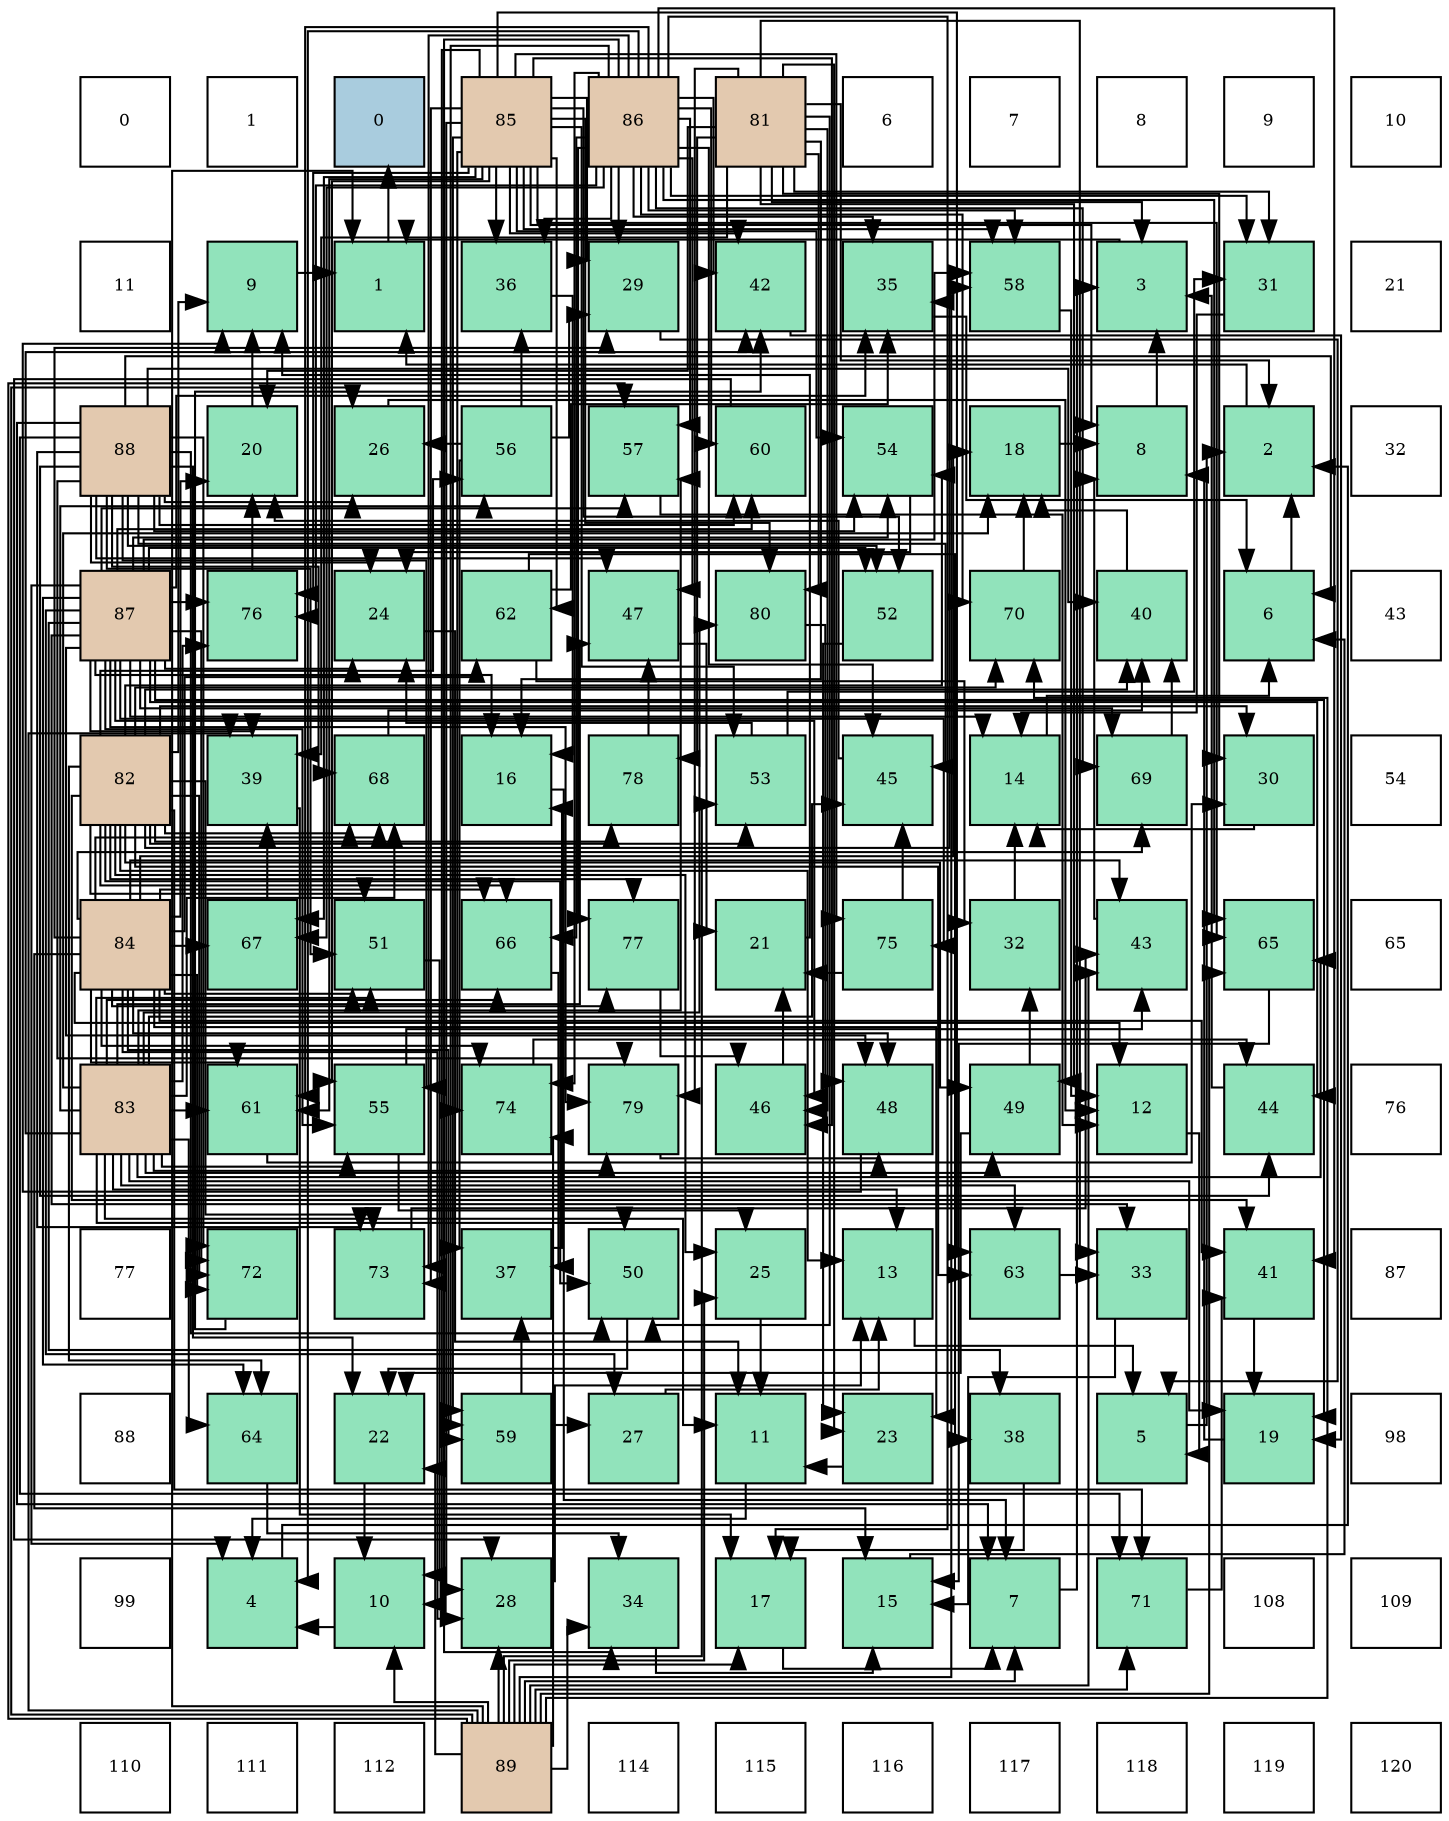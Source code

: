 digraph layout{
 rankdir=TB;
 splines=ortho;
 node [style=filled shape=square fixedsize=true width=0.6];
0[label="0", fontsize=8, fillcolor="#ffffff"];
1[label="1", fontsize=8, fillcolor="#ffffff"];
2[label="0", fontsize=8, fillcolor="#a9ccde"];
3[label="85", fontsize=8, fillcolor="#e3c9af"];
4[label="86", fontsize=8, fillcolor="#e3c9af"];
5[label="81", fontsize=8, fillcolor="#e3c9af"];
6[label="6", fontsize=8, fillcolor="#ffffff"];
7[label="7", fontsize=8, fillcolor="#ffffff"];
8[label="8", fontsize=8, fillcolor="#ffffff"];
9[label="9", fontsize=8, fillcolor="#ffffff"];
10[label="10", fontsize=8, fillcolor="#ffffff"];
11[label="11", fontsize=8, fillcolor="#ffffff"];
12[label="9", fontsize=8, fillcolor="#91e3bb"];
13[label="1", fontsize=8, fillcolor="#91e3bb"];
14[label="36", fontsize=8, fillcolor="#91e3bb"];
15[label="29", fontsize=8, fillcolor="#91e3bb"];
16[label="42", fontsize=8, fillcolor="#91e3bb"];
17[label="35", fontsize=8, fillcolor="#91e3bb"];
18[label="58", fontsize=8, fillcolor="#91e3bb"];
19[label="3", fontsize=8, fillcolor="#91e3bb"];
20[label="31", fontsize=8, fillcolor="#91e3bb"];
21[label="21", fontsize=8, fillcolor="#ffffff"];
22[label="88", fontsize=8, fillcolor="#e3c9af"];
23[label="20", fontsize=8, fillcolor="#91e3bb"];
24[label="26", fontsize=8, fillcolor="#91e3bb"];
25[label="56", fontsize=8, fillcolor="#91e3bb"];
26[label="57", fontsize=8, fillcolor="#91e3bb"];
27[label="60", fontsize=8, fillcolor="#91e3bb"];
28[label="54", fontsize=8, fillcolor="#91e3bb"];
29[label="18", fontsize=8, fillcolor="#91e3bb"];
30[label="8", fontsize=8, fillcolor="#91e3bb"];
31[label="2", fontsize=8, fillcolor="#91e3bb"];
32[label="32", fontsize=8, fillcolor="#ffffff"];
33[label="87", fontsize=8, fillcolor="#e3c9af"];
34[label="76", fontsize=8, fillcolor="#91e3bb"];
35[label="24", fontsize=8, fillcolor="#91e3bb"];
36[label="62", fontsize=8, fillcolor="#91e3bb"];
37[label="47", fontsize=8, fillcolor="#91e3bb"];
38[label="80", fontsize=8, fillcolor="#91e3bb"];
39[label="52", fontsize=8, fillcolor="#91e3bb"];
40[label="70", fontsize=8, fillcolor="#91e3bb"];
41[label="40", fontsize=8, fillcolor="#91e3bb"];
42[label="6", fontsize=8, fillcolor="#91e3bb"];
43[label="43", fontsize=8, fillcolor="#ffffff"];
44[label="82", fontsize=8, fillcolor="#e3c9af"];
45[label="39", fontsize=8, fillcolor="#91e3bb"];
46[label="68", fontsize=8, fillcolor="#91e3bb"];
47[label="16", fontsize=8, fillcolor="#91e3bb"];
48[label="78", fontsize=8, fillcolor="#91e3bb"];
49[label="53", fontsize=8, fillcolor="#91e3bb"];
50[label="45", fontsize=8, fillcolor="#91e3bb"];
51[label="14", fontsize=8, fillcolor="#91e3bb"];
52[label="69", fontsize=8, fillcolor="#91e3bb"];
53[label="30", fontsize=8, fillcolor="#91e3bb"];
54[label="54", fontsize=8, fillcolor="#ffffff"];
55[label="84", fontsize=8, fillcolor="#e3c9af"];
56[label="67", fontsize=8, fillcolor="#91e3bb"];
57[label="51", fontsize=8, fillcolor="#91e3bb"];
58[label="66", fontsize=8, fillcolor="#91e3bb"];
59[label="77", fontsize=8, fillcolor="#91e3bb"];
60[label="21", fontsize=8, fillcolor="#91e3bb"];
61[label="75", fontsize=8, fillcolor="#91e3bb"];
62[label="32", fontsize=8, fillcolor="#91e3bb"];
63[label="43", fontsize=8, fillcolor="#91e3bb"];
64[label="65", fontsize=8, fillcolor="#91e3bb"];
65[label="65", fontsize=8, fillcolor="#ffffff"];
66[label="83", fontsize=8, fillcolor="#e3c9af"];
67[label="61", fontsize=8, fillcolor="#91e3bb"];
68[label="55", fontsize=8, fillcolor="#91e3bb"];
69[label="74", fontsize=8, fillcolor="#91e3bb"];
70[label="79", fontsize=8, fillcolor="#91e3bb"];
71[label="46", fontsize=8, fillcolor="#91e3bb"];
72[label="48", fontsize=8, fillcolor="#91e3bb"];
73[label="49", fontsize=8, fillcolor="#91e3bb"];
74[label="12", fontsize=8, fillcolor="#91e3bb"];
75[label="44", fontsize=8, fillcolor="#91e3bb"];
76[label="76", fontsize=8, fillcolor="#ffffff"];
77[label="77", fontsize=8, fillcolor="#ffffff"];
78[label="72", fontsize=8, fillcolor="#91e3bb"];
79[label="73", fontsize=8, fillcolor="#91e3bb"];
80[label="37", fontsize=8, fillcolor="#91e3bb"];
81[label="50", fontsize=8, fillcolor="#91e3bb"];
82[label="25", fontsize=8, fillcolor="#91e3bb"];
83[label="13", fontsize=8, fillcolor="#91e3bb"];
84[label="63", fontsize=8, fillcolor="#91e3bb"];
85[label="33", fontsize=8, fillcolor="#91e3bb"];
86[label="41", fontsize=8, fillcolor="#91e3bb"];
87[label="87", fontsize=8, fillcolor="#ffffff"];
88[label="88", fontsize=8, fillcolor="#ffffff"];
89[label="64", fontsize=8, fillcolor="#91e3bb"];
90[label="22", fontsize=8, fillcolor="#91e3bb"];
91[label="59", fontsize=8, fillcolor="#91e3bb"];
92[label="27", fontsize=8, fillcolor="#91e3bb"];
93[label="11", fontsize=8, fillcolor="#91e3bb"];
94[label="23", fontsize=8, fillcolor="#91e3bb"];
95[label="38", fontsize=8, fillcolor="#91e3bb"];
96[label="5", fontsize=8, fillcolor="#91e3bb"];
97[label="19", fontsize=8, fillcolor="#91e3bb"];
98[label="98", fontsize=8, fillcolor="#ffffff"];
99[label="99", fontsize=8, fillcolor="#ffffff"];
100[label="4", fontsize=8, fillcolor="#91e3bb"];
101[label="10", fontsize=8, fillcolor="#91e3bb"];
102[label="28", fontsize=8, fillcolor="#91e3bb"];
103[label="34", fontsize=8, fillcolor="#91e3bb"];
104[label="17", fontsize=8, fillcolor="#91e3bb"];
105[label="15", fontsize=8, fillcolor="#91e3bb"];
106[label="7", fontsize=8, fillcolor="#91e3bb"];
107[label="71", fontsize=8, fillcolor="#91e3bb"];
108[label="108", fontsize=8, fillcolor="#ffffff"];
109[label="109", fontsize=8, fillcolor="#ffffff"];
110[label="110", fontsize=8, fillcolor="#ffffff"];
111[label="111", fontsize=8, fillcolor="#ffffff"];
112[label="112", fontsize=8, fillcolor="#ffffff"];
113[label="89", fontsize=8, fillcolor="#e3c9af"];
114[label="114", fontsize=8, fillcolor="#ffffff"];
115[label="115", fontsize=8, fillcolor="#ffffff"];
116[label="116", fontsize=8, fillcolor="#ffffff"];
117[label="117", fontsize=8, fillcolor="#ffffff"];
118[label="118", fontsize=8, fillcolor="#ffffff"];
119[label="119", fontsize=8, fillcolor="#ffffff"];
120[label="120", fontsize=8, fillcolor="#ffffff"];
edge [constraint=false, style=vis];13 -> 2;
31 -> 13;
19 -> 13;
100 -> 31;
96 -> 31;
42 -> 31;
106 -> 19;
30 -> 19;
12 -> 13;
101 -> 100;
93 -> 100;
74 -> 96;
83 -> 96;
51 -> 42;
105 -> 42;
47 -> 106;
104 -> 106;
29 -> 30;
97 -> 30;
23 -> 12;
60 -> 12;
90 -> 101;
94 -> 93;
35 -> 93;
82 -> 93;
24 -> 74;
92 -> 83;
102 -> 83;
15 -> 96;
53 -> 51;
20 -> 51;
62 -> 51;
85 -> 105;
103 -> 105;
17 -> 42;
14 -> 47;
80 -> 47;
95 -> 104;
45 -> 104;
41 -> 29;
86 -> 97;
16 -> 97;
63 -> 30;
75 -> 19;
50 -> 23;
71 -> 60;
37 -> 60;
72 -> 12;
73 -> 90;
73 -> 62;
81 -> 90;
57 -> 101;
39 -> 94;
49 -> 35;
49 -> 20;
28 -> 35;
68 -> 82;
68 -> 63;
25 -> 24;
25 -> 15;
25 -> 14;
25 -> 80;
26 -> 74;
18 -> 74;
91 -> 92;
91 -> 80;
27 -> 102;
67 -> 53;
36 -> 62;
36 -> 17;
36 -> 95;
84 -> 85;
89 -> 103;
64 -> 105;
58 -> 80;
56 -> 45;
46 -> 41;
52 -> 41;
40 -> 29;
107 -> 86;
78 -> 16;
79 -> 63;
69 -> 75;
61 -> 60;
61 -> 50;
34 -> 23;
59 -> 71;
48 -> 37;
70 -> 72;
38 -> 72;
5 -> 31;
5 -> 19;
5 -> 47;
5 -> 23;
5 -> 94;
5 -> 53;
5 -> 20;
5 -> 85;
5 -> 45;
5 -> 71;
5 -> 73;
5 -> 81;
5 -> 48;
5 -> 70;
5 -> 38;
44 -> 12;
44 -> 83;
44 -> 82;
44 -> 53;
44 -> 41;
44 -> 86;
44 -> 73;
44 -> 81;
44 -> 57;
44 -> 49;
44 -> 28;
44 -> 25;
44 -> 18;
44 -> 84;
44 -> 89;
44 -> 58;
44 -> 46;
44 -> 40;
44 -> 107;
44 -> 78;
44 -> 79;
44 -> 59;
44 -> 48;
66 -> 93;
66 -> 83;
66 -> 29;
66 -> 97;
66 -> 16;
66 -> 50;
66 -> 37;
66 -> 73;
66 -> 81;
66 -> 57;
66 -> 68;
66 -> 25;
66 -> 26;
66 -> 67;
66 -> 84;
66 -> 89;
66 -> 64;
66 -> 58;
66 -> 46;
66 -> 34;
66 -> 70;
66 -> 38;
55 -> 74;
55 -> 105;
55 -> 29;
55 -> 23;
55 -> 94;
55 -> 102;
55 -> 15;
55 -> 86;
55 -> 63;
55 -> 72;
55 -> 57;
55 -> 91;
55 -> 67;
55 -> 36;
55 -> 58;
55 -> 56;
55 -> 46;
55 -> 52;
55 -> 78;
55 -> 69;
55 -> 59;
3 -> 30;
3 -> 101;
3 -> 102;
3 -> 15;
3 -> 14;
3 -> 16;
3 -> 71;
3 -> 39;
3 -> 49;
3 -> 28;
3 -> 68;
3 -> 18;
3 -> 91;
3 -> 67;
3 -> 36;
3 -> 84;
3 -> 64;
3 -> 56;
3 -> 79;
3 -> 69;
3 -> 61;
3 -> 34;
3 -> 38;
4 -> 100;
4 -> 104;
4 -> 15;
4 -> 20;
4 -> 103;
4 -> 17;
4 -> 14;
4 -> 86;
4 -> 16;
4 -> 50;
4 -> 37;
4 -> 26;
4 -> 18;
4 -> 91;
4 -> 27;
4 -> 67;
4 -> 64;
4 -> 58;
4 -> 56;
4 -> 52;
4 -> 40;
4 -> 79;
4 -> 69;
4 -> 34;
4 -> 59;
33 -> 100;
33 -> 51;
33 -> 47;
33 -> 97;
33 -> 35;
33 -> 92;
33 -> 85;
33 -> 17;
33 -> 95;
33 -> 45;
33 -> 75;
33 -> 71;
33 -> 72;
33 -> 39;
33 -> 28;
33 -> 68;
33 -> 26;
33 -> 18;
33 -> 27;
33 -> 89;
33 -> 52;
33 -> 78;
33 -> 61;
33 -> 34;
33 -> 70;
22 -> 42;
22 -> 106;
22 -> 90;
22 -> 35;
22 -> 24;
22 -> 41;
22 -> 75;
22 -> 50;
22 -> 37;
22 -> 81;
22 -> 57;
22 -> 39;
22 -> 28;
22 -> 68;
22 -> 27;
22 -> 46;
22 -> 107;
22 -> 78;
22 -> 79;
22 -> 70;
113 -> 13;
113 -> 106;
113 -> 101;
113 -> 104;
113 -> 90;
113 -> 82;
113 -> 24;
113 -> 102;
113 -> 103;
113 -> 17;
113 -> 45;
113 -> 63;
113 -> 49;
113 -> 26;
113 -> 64;
113 -> 40;
113 -> 107;
113 -> 69;
edge [constraint=true, style=invis];
0 -> 11 -> 22 -> 33 -> 44 -> 55 -> 66 -> 77 -> 88 -> 99 -> 110;
1 -> 12 -> 23 -> 34 -> 45 -> 56 -> 67 -> 78 -> 89 -> 100 -> 111;
2 -> 13 -> 24 -> 35 -> 46 -> 57 -> 68 -> 79 -> 90 -> 101 -> 112;
3 -> 14 -> 25 -> 36 -> 47 -> 58 -> 69 -> 80 -> 91 -> 102 -> 113;
4 -> 15 -> 26 -> 37 -> 48 -> 59 -> 70 -> 81 -> 92 -> 103 -> 114;
5 -> 16 -> 27 -> 38 -> 49 -> 60 -> 71 -> 82 -> 93 -> 104 -> 115;
6 -> 17 -> 28 -> 39 -> 50 -> 61 -> 72 -> 83 -> 94 -> 105 -> 116;
7 -> 18 -> 29 -> 40 -> 51 -> 62 -> 73 -> 84 -> 95 -> 106 -> 117;
8 -> 19 -> 30 -> 41 -> 52 -> 63 -> 74 -> 85 -> 96 -> 107 -> 118;
9 -> 20 -> 31 -> 42 -> 53 -> 64 -> 75 -> 86 -> 97 -> 108 -> 119;
10 -> 21 -> 32 -> 43 -> 54 -> 65 -> 76 -> 87 -> 98 -> 109 -> 120;
rank = same {0 -> 1 -> 2 -> 3 -> 4 -> 5 -> 6 -> 7 -> 8 -> 9 -> 10};
rank = same {11 -> 12 -> 13 -> 14 -> 15 -> 16 -> 17 -> 18 -> 19 -> 20 -> 21};
rank = same {22 -> 23 -> 24 -> 25 -> 26 -> 27 -> 28 -> 29 -> 30 -> 31 -> 32};
rank = same {33 -> 34 -> 35 -> 36 -> 37 -> 38 -> 39 -> 40 -> 41 -> 42 -> 43};
rank = same {44 -> 45 -> 46 -> 47 -> 48 -> 49 -> 50 -> 51 -> 52 -> 53 -> 54};
rank = same {55 -> 56 -> 57 -> 58 -> 59 -> 60 -> 61 -> 62 -> 63 -> 64 -> 65};
rank = same {66 -> 67 -> 68 -> 69 -> 70 -> 71 -> 72 -> 73 -> 74 -> 75 -> 76};
rank = same {77 -> 78 -> 79 -> 80 -> 81 -> 82 -> 83 -> 84 -> 85 -> 86 -> 87};
rank = same {88 -> 89 -> 90 -> 91 -> 92 -> 93 -> 94 -> 95 -> 96 -> 97 -> 98};
rank = same {99 -> 100 -> 101 -> 102 -> 103 -> 104 -> 105 -> 106 -> 107 -> 108 -> 109};
rank = same {110 -> 111 -> 112 -> 113 -> 114 -> 115 -> 116 -> 117 -> 118 -> 119 -> 120};
}